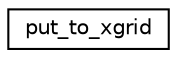 digraph "Graphical Class Hierarchy"
{
 // INTERACTIVE_SVG=YES
 // LATEX_PDF_SIZE
  edge [fontname="Helvetica",fontsize="10",labelfontname="Helvetica",labelfontsize="10"];
  node [fontname="Helvetica",fontsize="10",shape=record];
  rankdir="LR";
  Node0 [label="put_to_xgrid",height=0.2,width=0.4,color="black", fillcolor="white", style="filled",URL="$interfacexgrid__mod_1_1put__to__xgrid.html",tooltip="Scatters data from model grid onto exchange grid."];
}
